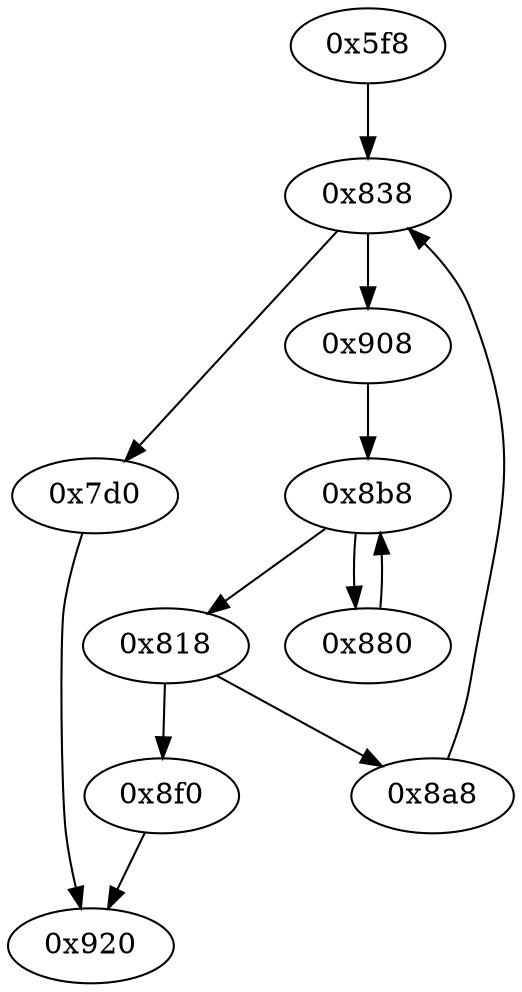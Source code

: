 strict digraph "" {
	graph ["edge"="{}",
		file="/Users/mark/Documents//论文//第二篇论文//2018-08-24交论文后的备份/2019/CFG/basic-algorithms/armstrong/1528_recovered.dot",
		"graph"="{u'file': u'/Users/mark/Documents//\u8bba\u6587//\u7b2c\u4e8c\u7bc7\u8bba\u6587//2018-08-24\u4ea4\u8bba\u6587\u540e\u7684\u5907\u4efd/\
2019/CFG/basic-algorithms/armstrong/1528_recovered.dot'}",
		"node"="{u'opcode': u''}"
	];
	"0x838"	 [opcode="[u'ldr', u'b']"];
	"0x7d0"	 [opcode="[u'mov', u'mov', u'b']"];
	"0x838" -> "0x7d0";
	"0x908"	 [opcode="[u'ldr', u'ldr', u'ldrb', u'strb', u'ldr', u'b']"];
	"0x838" -> "0x908";
	"0x920"	 [opcode="[u'mov', u'sub', u'pop']"];
	"0x8f0"	 [opcode="[u'ldr', u'bl', u'ldr', u'b']"];
	"0x8f0" -> "0x920";
	"0x5f8"	 [opcode="[u'push', u'add', u'sub', u'str', u'ldr', u'str', u'ldr', u'ldr', u'ldr', u'ldr', u'add', u'str', u'ldr', u'add', u'b']"];
	"0x5f8" -> "0x838";
	"0x7d0" -> "0x920";
	"0x818"	 [opcode="[u'ldr', u'ldr', u'cmp', u'mov', u'mov', u'strb', u'ldr', u'b']"];
	"0x818" -> "0x8f0";
	"0x8a8"	 [opcode="[u'mov', u'bl', u'ldr', u'b']"];
	"0x818" -> "0x8a8";
	"0x8b8"	 [opcode="[u'str', u'str', u'ldr', u'ldr', u'ldr', u'cmp', u'mov', u'b']"];
	"0x908" -> "0x8b8";
	"0x8b8" -> "0x818";
	"0x880"	 [opcode="[u'ldr', u'ldr', u'smull', u'asr', u'add', u'add', u'sub', u'str', u'ldr', u'b']"];
	"0x8b8" -> "0x880";
	"0x880" -> "0x8b8";
	"0x8a8" -> "0x838";
}
